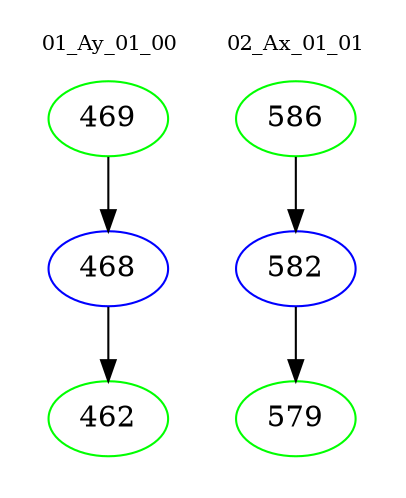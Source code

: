 digraph{
subgraph cluster_0 {
color = white
label = "01_Ay_01_00";
fontsize=10;
T0_469 [label="469", color="green"]
T0_469 -> T0_468 [color="black"]
T0_468 [label="468", color="blue"]
T0_468 -> T0_462 [color="black"]
T0_462 [label="462", color="green"]
}
subgraph cluster_1 {
color = white
label = "02_Ax_01_01";
fontsize=10;
T1_586 [label="586", color="green"]
T1_586 -> T1_582 [color="black"]
T1_582 [label="582", color="blue"]
T1_582 -> T1_579 [color="black"]
T1_579 [label="579", color="green"]
}
}
